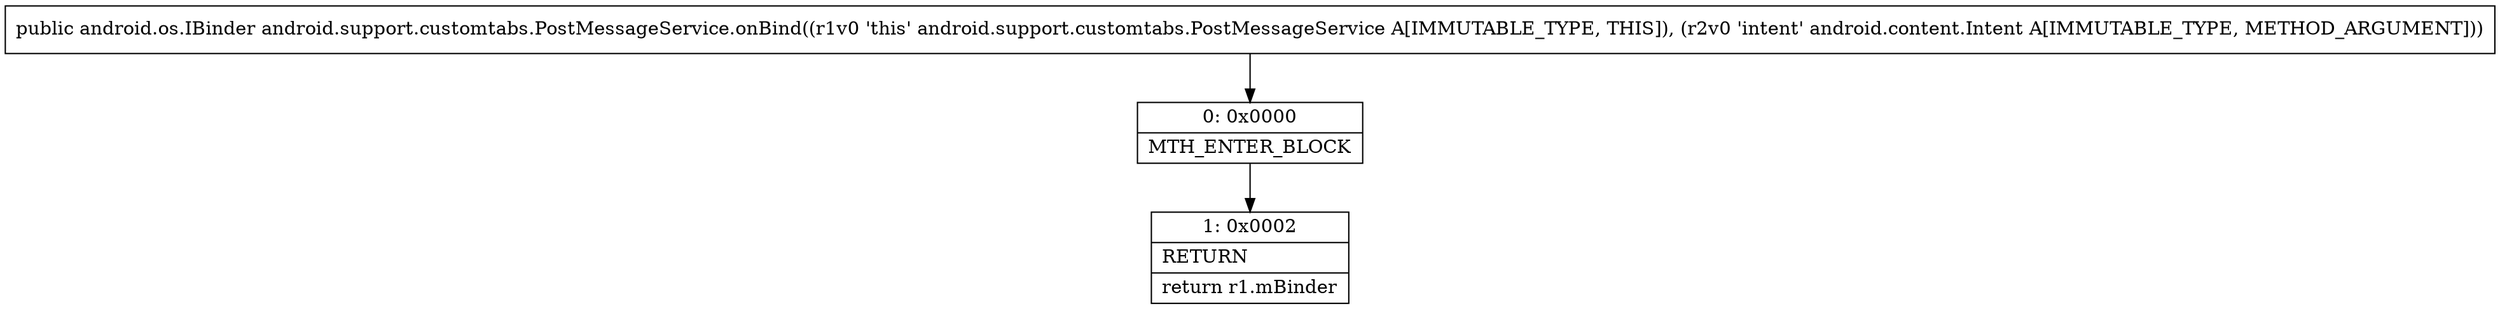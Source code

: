 digraph "CFG forandroid.support.customtabs.PostMessageService.onBind(Landroid\/content\/Intent;)Landroid\/os\/IBinder;" {
Node_0 [shape=record,label="{0\:\ 0x0000|MTH_ENTER_BLOCK\l}"];
Node_1 [shape=record,label="{1\:\ 0x0002|RETURN\l|return r1.mBinder\l}"];
MethodNode[shape=record,label="{public android.os.IBinder android.support.customtabs.PostMessageService.onBind((r1v0 'this' android.support.customtabs.PostMessageService A[IMMUTABLE_TYPE, THIS]), (r2v0 'intent' android.content.Intent A[IMMUTABLE_TYPE, METHOD_ARGUMENT])) }"];
MethodNode -> Node_0;
Node_0 -> Node_1;
}

